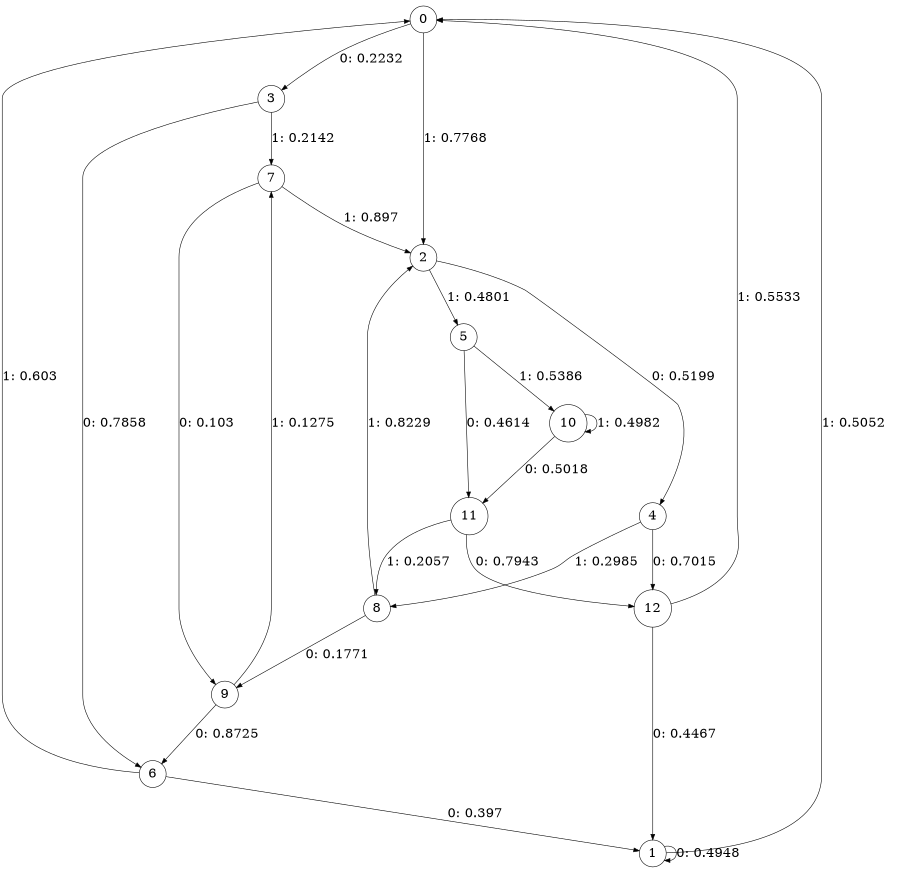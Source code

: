 digraph "ch3concat_phase3_L4" {
size = "6,8.5";
ratio = "fill";
node [shape = circle];
node [fontsize = 24];
edge [fontsize = 24];
0 -> 3 [label = "0: 0.2232   "];
0 -> 2 [label = "1: 0.7768   "];
1 -> 1 [label = "0: 0.4948   "];
1 -> 0 [label = "1: 0.5052   "];
2 -> 4 [label = "0: 0.5199   "];
2 -> 5 [label = "1: 0.4801   "];
3 -> 6 [label = "0: 0.7858   "];
3 -> 7 [label = "1: 0.2142   "];
4 -> 12 [label = "0: 0.7015   "];
4 -> 8 [label = "1: 0.2985   "];
5 -> 11 [label = "0: 0.4614   "];
5 -> 10 [label = "1: 0.5386   "];
6 -> 1 [label = "0: 0.397    "];
6 -> 0 [label = "1: 0.603    "];
7 -> 9 [label = "0: 0.103    "];
7 -> 2 [label = "1: 0.897    "];
8 -> 9 [label = "0: 0.1771   "];
8 -> 2 [label = "1: 0.8229   "];
9 -> 6 [label = "0: 0.8725   "];
9 -> 7 [label = "1: 0.1275   "];
10 -> 11 [label = "0: 0.5018   "];
10 -> 10 [label = "1: 0.4982   "];
11 -> 12 [label = "0: 0.7943   "];
11 -> 8 [label = "1: 0.2057   "];
12 -> 1 [label = "0: 0.4467   "];
12 -> 0 [label = "1: 0.5533   "];
}